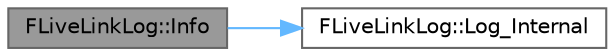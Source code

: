 digraph "FLiveLinkLog::Info"
{
 // INTERACTIVE_SVG=YES
 // LATEX_PDF_SIZE
  bgcolor="transparent";
  edge [fontname=Helvetica,fontsize=10,labelfontname=Helvetica,labelfontsize=10];
  node [fontname=Helvetica,fontsize=10,shape=box,height=0.2,width=0.4];
  rankdir="LR";
  Node1 [id="Node000001",label="FLiveLinkLog::Info",height=0.2,width=0.4,color="gray40", fillcolor="grey60", style="filled", fontcolor="black",tooltip="Write an info in to the LiveLink log."];
  Node1 -> Node2 [id="edge1_Node000001_Node000002",color="steelblue1",style="solid",tooltip=" "];
  Node2 [id="Node000002",label="FLiveLinkLog::Log_Internal",height=0.2,width=0.4,color="grey40", fillcolor="white", style="filled",URL="$db/d2f/classFLiveLinkLog.html#a156b9989160cedb26364f9aca5fb23e7",tooltip=" "];
}
